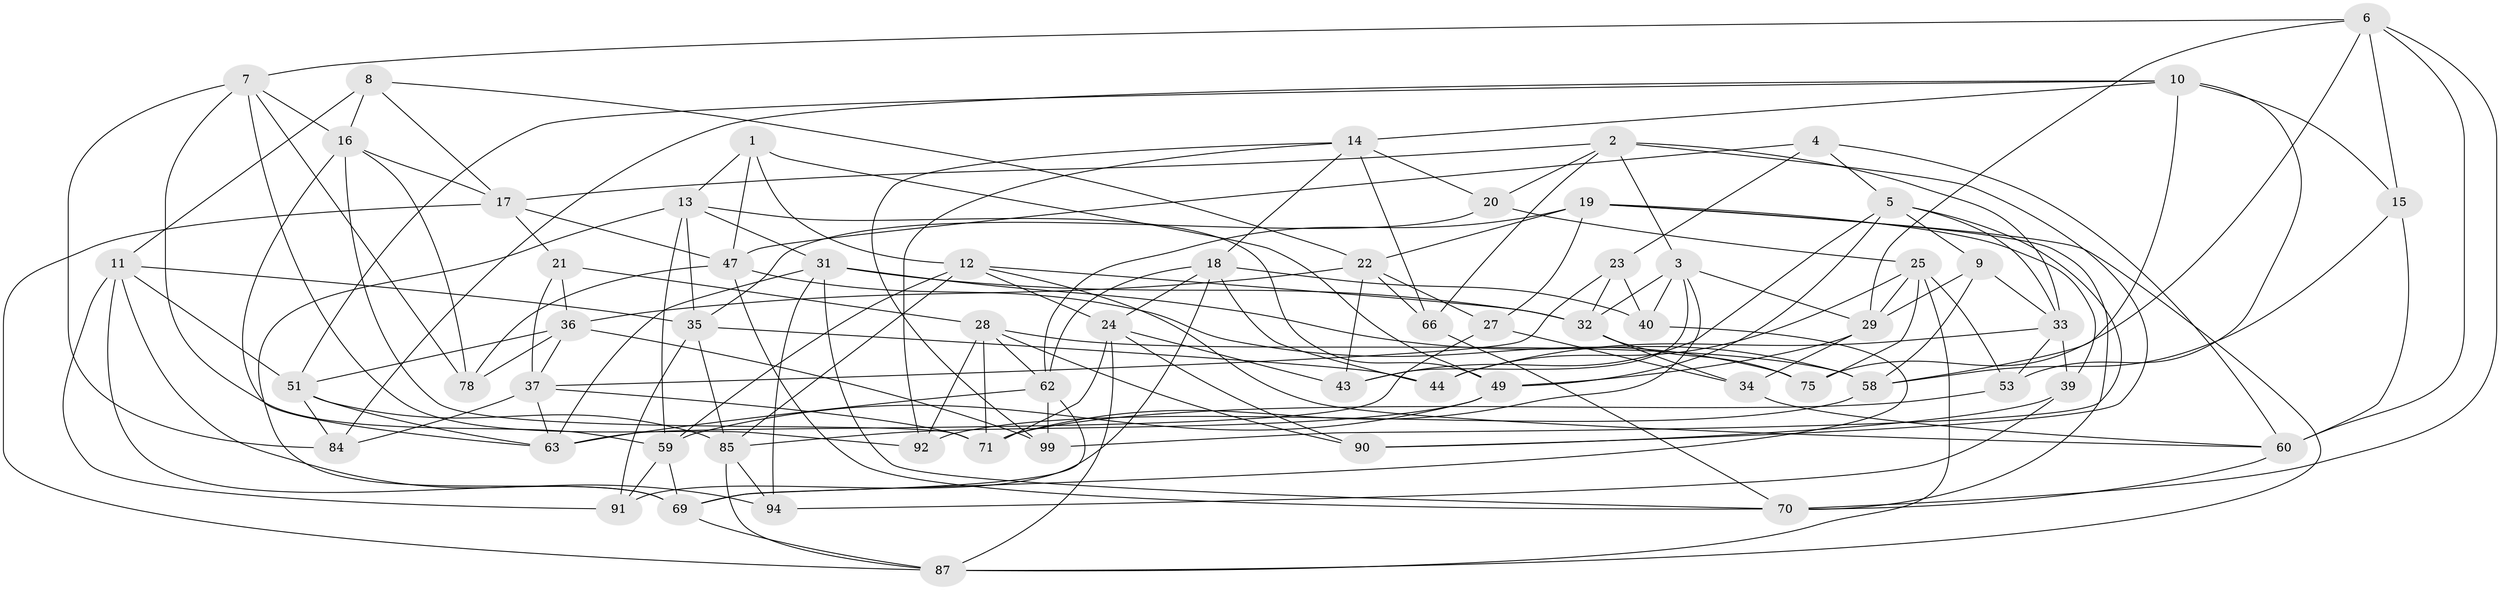 // original degree distribution, {4: 1.0}
// Generated by graph-tools (version 1.1) at 2025/39/02/21/25 10:39:00]
// undirected, 62 vertices, 162 edges
graph export_dot {
graph [start="1"]
  node [color=gray90,style=filled];
  1;
  2 [super="+50"];
  3 [super="+57"];
  4;
  5 [super="+74"];
  6 [super="+56"];
  7 [super="+30"];
  8;
  9;
  10 [super="+64"];
  11 [super="+83"];
  12 [super="+89"];
  13 [super="+41"];
  14 [super="+26"];
  15;
  16 [super="+81"];
  17 [super="+65"];
  18 [super="+42"];
  19 [super="+82"];
  20;
  21;
  22 [super="+61"];
  23;
  24 [super="+52"];
  25 [super="+98"];
  27;
  28 [super="+38"];
  29 [super="+93"];
  31 [super="+54"];
  32 [super="+86"];
  33 [super="+46"];
  34;
  35 [super="+45"];
  36 [super="+77"];
  37 [super="+48"];
  39;
  40;
  43;
  44;
  47 [super="+55"];
  49 [super="+79"];
  51 [super="+80"];
  53;
  58 [super="+68"];
  59 [super="+88"];
  60 [super="+76"];
  62 [super="+97"];
  63 [super="+67"];
  66;
  69 [super="+96"];
  70 [super="+73"];
  71 [super="+72"];
  75;
  78;
  84;
  85 [super="+100"];
  87 [super="+95"];
  90;
  91;
  92;
  94;
  99;
  1 -- 13;
  1 -- 49;
  1 -- 12;
  1 -- 47;
  2 -- 66;
  2 -- 90;
  2 -- 20;
  2 -- 17;
  2 -- 33;
  2 -- 3;
  3 -- 43;
  3 -- 71;
  3 -- 40;
  3 -- 32;
  3 -- 29;
  4 -- 47;
  4 -- 23;
  4 -- 60;
  4 -- 5;
  5 -- 33;
  5 -- 49;
  5 -- 9;
  5 -- 99;
  5 -- 43;
  6 -- 15;
  6 -- 60;
  6 -- 75;
  6 -- 7;
  6 -- 70;
  6 -- 29;
  7 -- 78;
  7 -- 59;
  7 -- 16;
  7 -- 84;
  7 -- 92;
  8 -- 16;
  8 -- 22;
  8 -- 11;
  8 -- 17;
  9 -- 33;
  9 -- 58;
  9 -- 29;
  10 -- 53;
  10 -- 84;
  10 -- 15;
  10 -- 58;
  10 -- 51;
  10 -- 14;
  11 -- 91;
  11 -- 94;
  11 -- 35;
  11 -- 51;
  11 -- 69;
  12 -- 24;
  12 -- 60;
  12 -- 32;
  12 -- 59;
  12 -- 85;
  13 -- 31;
  13 -- 49;
  13 -- 35;
  13 -- 59;
  13 -- 69;
  14 -- 66;
  14 -- 92;
  14 -- 18;
  14 -- 99;
  14 -- 20;
  15 -- 60;
  15 -- 58;
  16 -- 71;
  16 -- 78;
  16 -- 17;
  16 -- 63;
  17 -- 21;
  17 -- 87;
  17 -- 47;
  18 -- 62;
  18 -- 44;
  18 -- 40;
  18 -- 91;
  18 -- 24;
  19 -- 39;
  19 -- 27;
  19 -- 62;
  19 -- 87;
  19 -- 70;
  19 -- 22;
  20 -- 35;
  20 -- 25;
  21 -- 36;
  21 -- 37;
  21 -- 28;
  22 -- 66;
  22 -- 43;
  22 -- 27;
  22 -- 36;
  23 -- 32;
  23 -- 37;
  23 -- 40;
  24 -- 71;
  24 -- 87;
  24 -- 43;
  24 -- 90;
  25 -- 75;
  25 -- 44;
  25 -- 53;
  25 -- 29;
  25 -- 87;
  27 -- 34;
  27 -- 63;
  28 -- 90;
  28 -- 62;
  28 -- 58;
  28 -- 71;
  28 -- 92;
  29 -- 49;
  29 -- 34;
  31 -- 94;
  31 -- 58;
  31 -- 63;
  31 -- 32;
  31 -- 70;
  32 -- 75;
  32 -- 34;
  33 -- 44;
  33 -- 53;
  33 -- 39;
  34 -- 60;
  35 -- 44;
  35 -- 91;
  35 -- 85;
  36 -- 51;
  36 -- 37;
  36 -- 78;
  36 -- 99;
  37 -- 63;
  37 -- 84;
  37 -- 71;
  39 -- 94;
  39 -- 90;
  40 -- 69;
  47 -- 70;
  47 -- 75;
  47 -- 78;
  49 -- 59;
  49 -- 85;
  51 -- 84;
  51 -- 63;
  51 -- 85;
  53 -- 71;
  58 -- 92;
  59 -- 91;
  59 -- 69;
  60 -- 70;
  62 -- 99;
  62 -- 63;
  62 -- 69;
  66 -- 70;
  69 -- 87;
  85 -- 87;
  85 -- 94;
}
